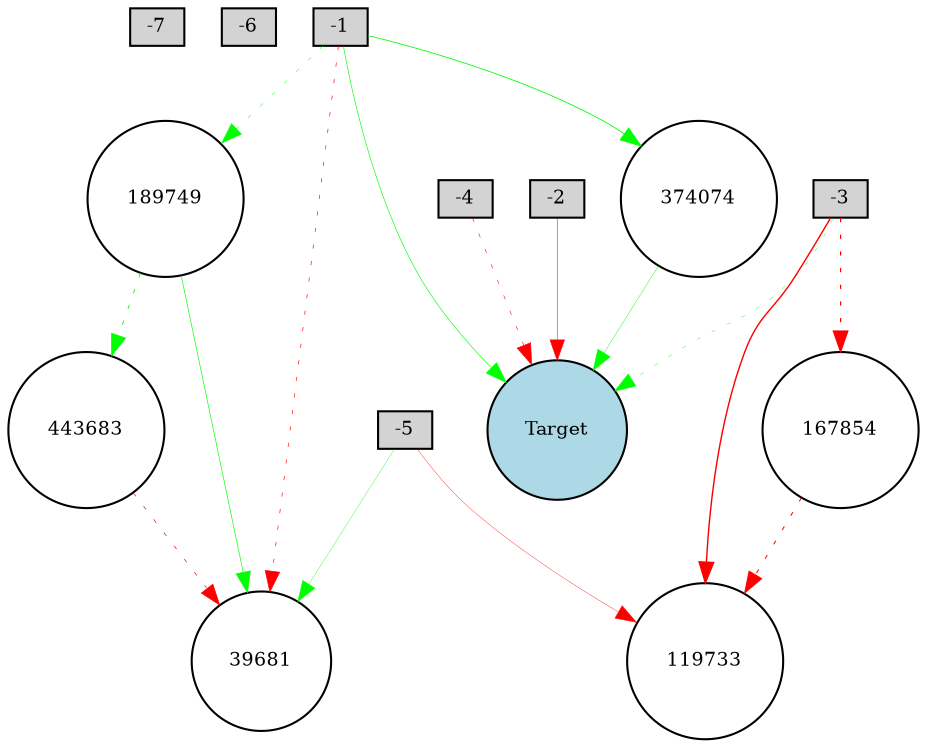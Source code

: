 digraph {
	node [fontsize=9 height=0.2 shape=circle width=0.2]
	-7 [fillcolor=lightgray shape=box style=filled]
	-6 [fillcolor=lightgray shape=box style=filled]
	-5 [fillcolor=lightgray shape=box style=filled]
	-4 [fillcolor=lightgray shape=box style=filled]
	-3 [fillcolor=lightgray shape=box style=filled]
	-2 [fillcolor=lightgray shape=box style=filled]
	-1 [fillcolor=lightgray shape=box style=filled]
	Target [fillcolor=lightblue style=filled]
	39681 [fillcolor=white style=filled]
	443683 [fillcolor=white style=filled]
	167854 [fillcolor=white style=filled]
	189749 [fillcolor=white style=filled]
	119733 [fillcolor=white style=filled]
	374074 [fillcolor=white style=filled]
	-2 -> Target [color=red penwidth=0.2474699795055908 style=solid]
	-1 -> Target [color=green penwidth=0.30224014914469094 style=solid]
	-4 -> Target [color=red penwidth=0.271762553776561 style=dotted]
	-3 -> Target [color=green penwidth=0.190213312490622 style=dotted]
	-1 -> 39681 [color=red penwidth=0.31186208804994264 style=dotted]
	-3 -> 119733 [color=red penwidth=0.6806371418362592 style=solid]
	-3 -> 167854 [color=red penwidth=0.5869426343396251 style=dotted]
	167854 -> 119733 [color=red penwidth=0.49376480173554715 style=dotted]
	-5 -> 119733 [color=red penwidth=0.17072103061974392 style=solid]
	-1 -> 189749 [color=green penwidth=0.21569295817553724 style=dotted]
	189749 -> 39681 [color=green penwidth=0.3193502764713071 style=solid]
	-1 -> 374074 [color=green penwidth=0.3998532195609119 style=solid]
	374074 -> Target [color=green penwidth=0.20471073135264983 style=solid]
	-5 -> 39681 [color=green penwidth=0.16798718096412982 style=solid]
	189749 -> 443683 [color=green penwidth=0.43432701890988024 style=dotted]
	443683 -> 39681 [color=red penwidth=0.32279059103282953 style=dotted]
}
